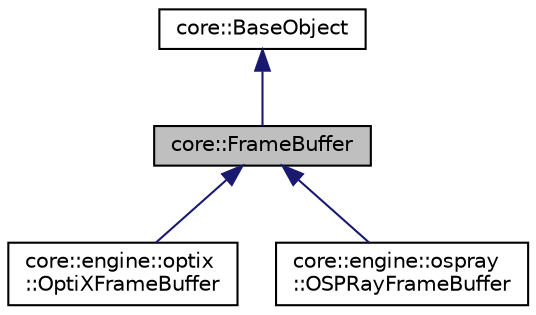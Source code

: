digraph "core::FrameBuffer"
{
 // LATEX_PDF_SIZE
  edge [fontname="Helvetica",fontsize="10",labelfontname="Helvetica",labelfontsize="10"];
  node [fontname="Helvetica",fontsize="10",shape=record];
  Node1 [label="core::FrameBuffer",height=0.2,width=0.4,color="black", fillcolor="grey75", style="filled", fontcolor="black",tooltip="This class represents a frame buffer for an engine specific code. It provides an API for utilizing an..."];
  Node2 -> Node1 [dir="back",color="midnightblue",fontsize="10",style="solid",fontname="Helvetica"];
  Node2 [label="core::BaseObject",height=0.2,width=0.4,color="black", fillcolor="white", style="filled",URL="$d1/dc6/classcore_1_1BaseObject.html",tooltip=" "];
  Node1 -> Node3 [dir="back",color="midnightblue",fontsize="10",style="solid",fontname="Helvetica"];
  Node3 [label="core::engine::optix\l::OptiXFrameBuffer",height=0.2,width=0.4,color="black", fillcolor="white", style="filled",URL="$d4/dc0/classcore_1_1engine_1_1optix_1_1OptiXFrameBuffer.html",tooltip=" "];
  Node1 -> Node4 [dir="back",color="midnightblue",fontsize="10",style="solid",fontname="Helvetica"];
  Node4 [label="core::engine::ospray\l::OSPRayFrameBuffer",height=0.2,width=0.4,color="black", fillcolor="white", style="filled",URL="$db/d69/classcore_1_1engine_1_1ospray_1_1OSPRayFrameBuffer.html",tooltip=" "];
}
